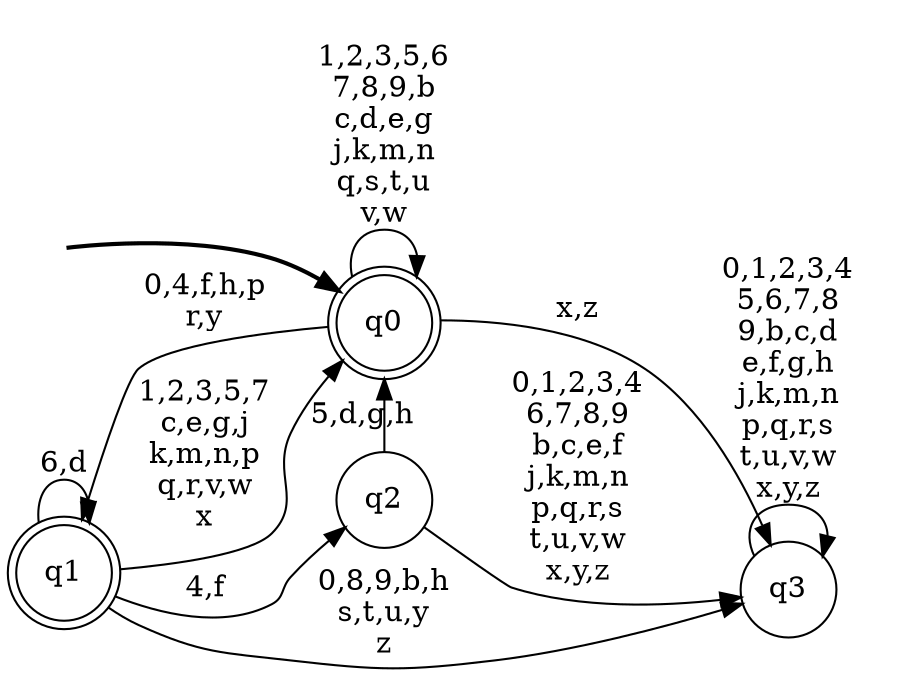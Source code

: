 digraph BlueStar {
__start0 [style = invis, shape = none, label = "", width = 0, height = 0];

rankdir=LR;
size="8,5";

s0 [style="rounded,filled", color="black", fillcolor="white" shape="doublecircle", label="q0"];
s1 [style="rounded,filled", color="black", fillcolor="white" shape="doublecircle", label="q1"];
s2 [style="filled", color="black", fillcolor="white" shape="circle", label="q2"];
s3 [style="filled", color="black", fillcolor="white" shape="circle", label="q3"];
subgraph cluster_main { 
	graph [pad=".75", ranksep="0.15", nodesep="0.15"];
	 style=invis; 
	__start0 -> s0 [penwidth=2];
}
s0 -> s0 [label="1,2,3,5,6\n7,8,9,b\nc,d,e,g\nj,k,m,n\nq,s,t,u\nv,w"];
s0 -> s1 [label="0,4,f,h,p\nr,y"];
s0 -> s3 [label="x,z"];
s1 -> s0 [label="1,2,3,5,7\nc,e,g,j\nk,m,n,p\nq,r,v,w\nx"];
s1 -> s1 [label="6,d"];
s1 -> s2 [label="4,f"];
s1 -> s3 [label="0,8,9,b,h\ns,t,u,y\nz"];
s2 -> s0 [label="5,d,g,h"];
s2 -> s3 [label="0,1,2,3,4\n6,7,8,9\nb,c,e,f\nj,k,m,n\np,q,r,s\nt,u,v,w\nx,y,z"];
s3 -> s3 [label="0,1,2,3,4\n5,6,7,8\n9,b,c,d\ne,f,g,h\nj,k,m,n\np,q,r,s\nt,u,v,w\nx,y,z"];

}